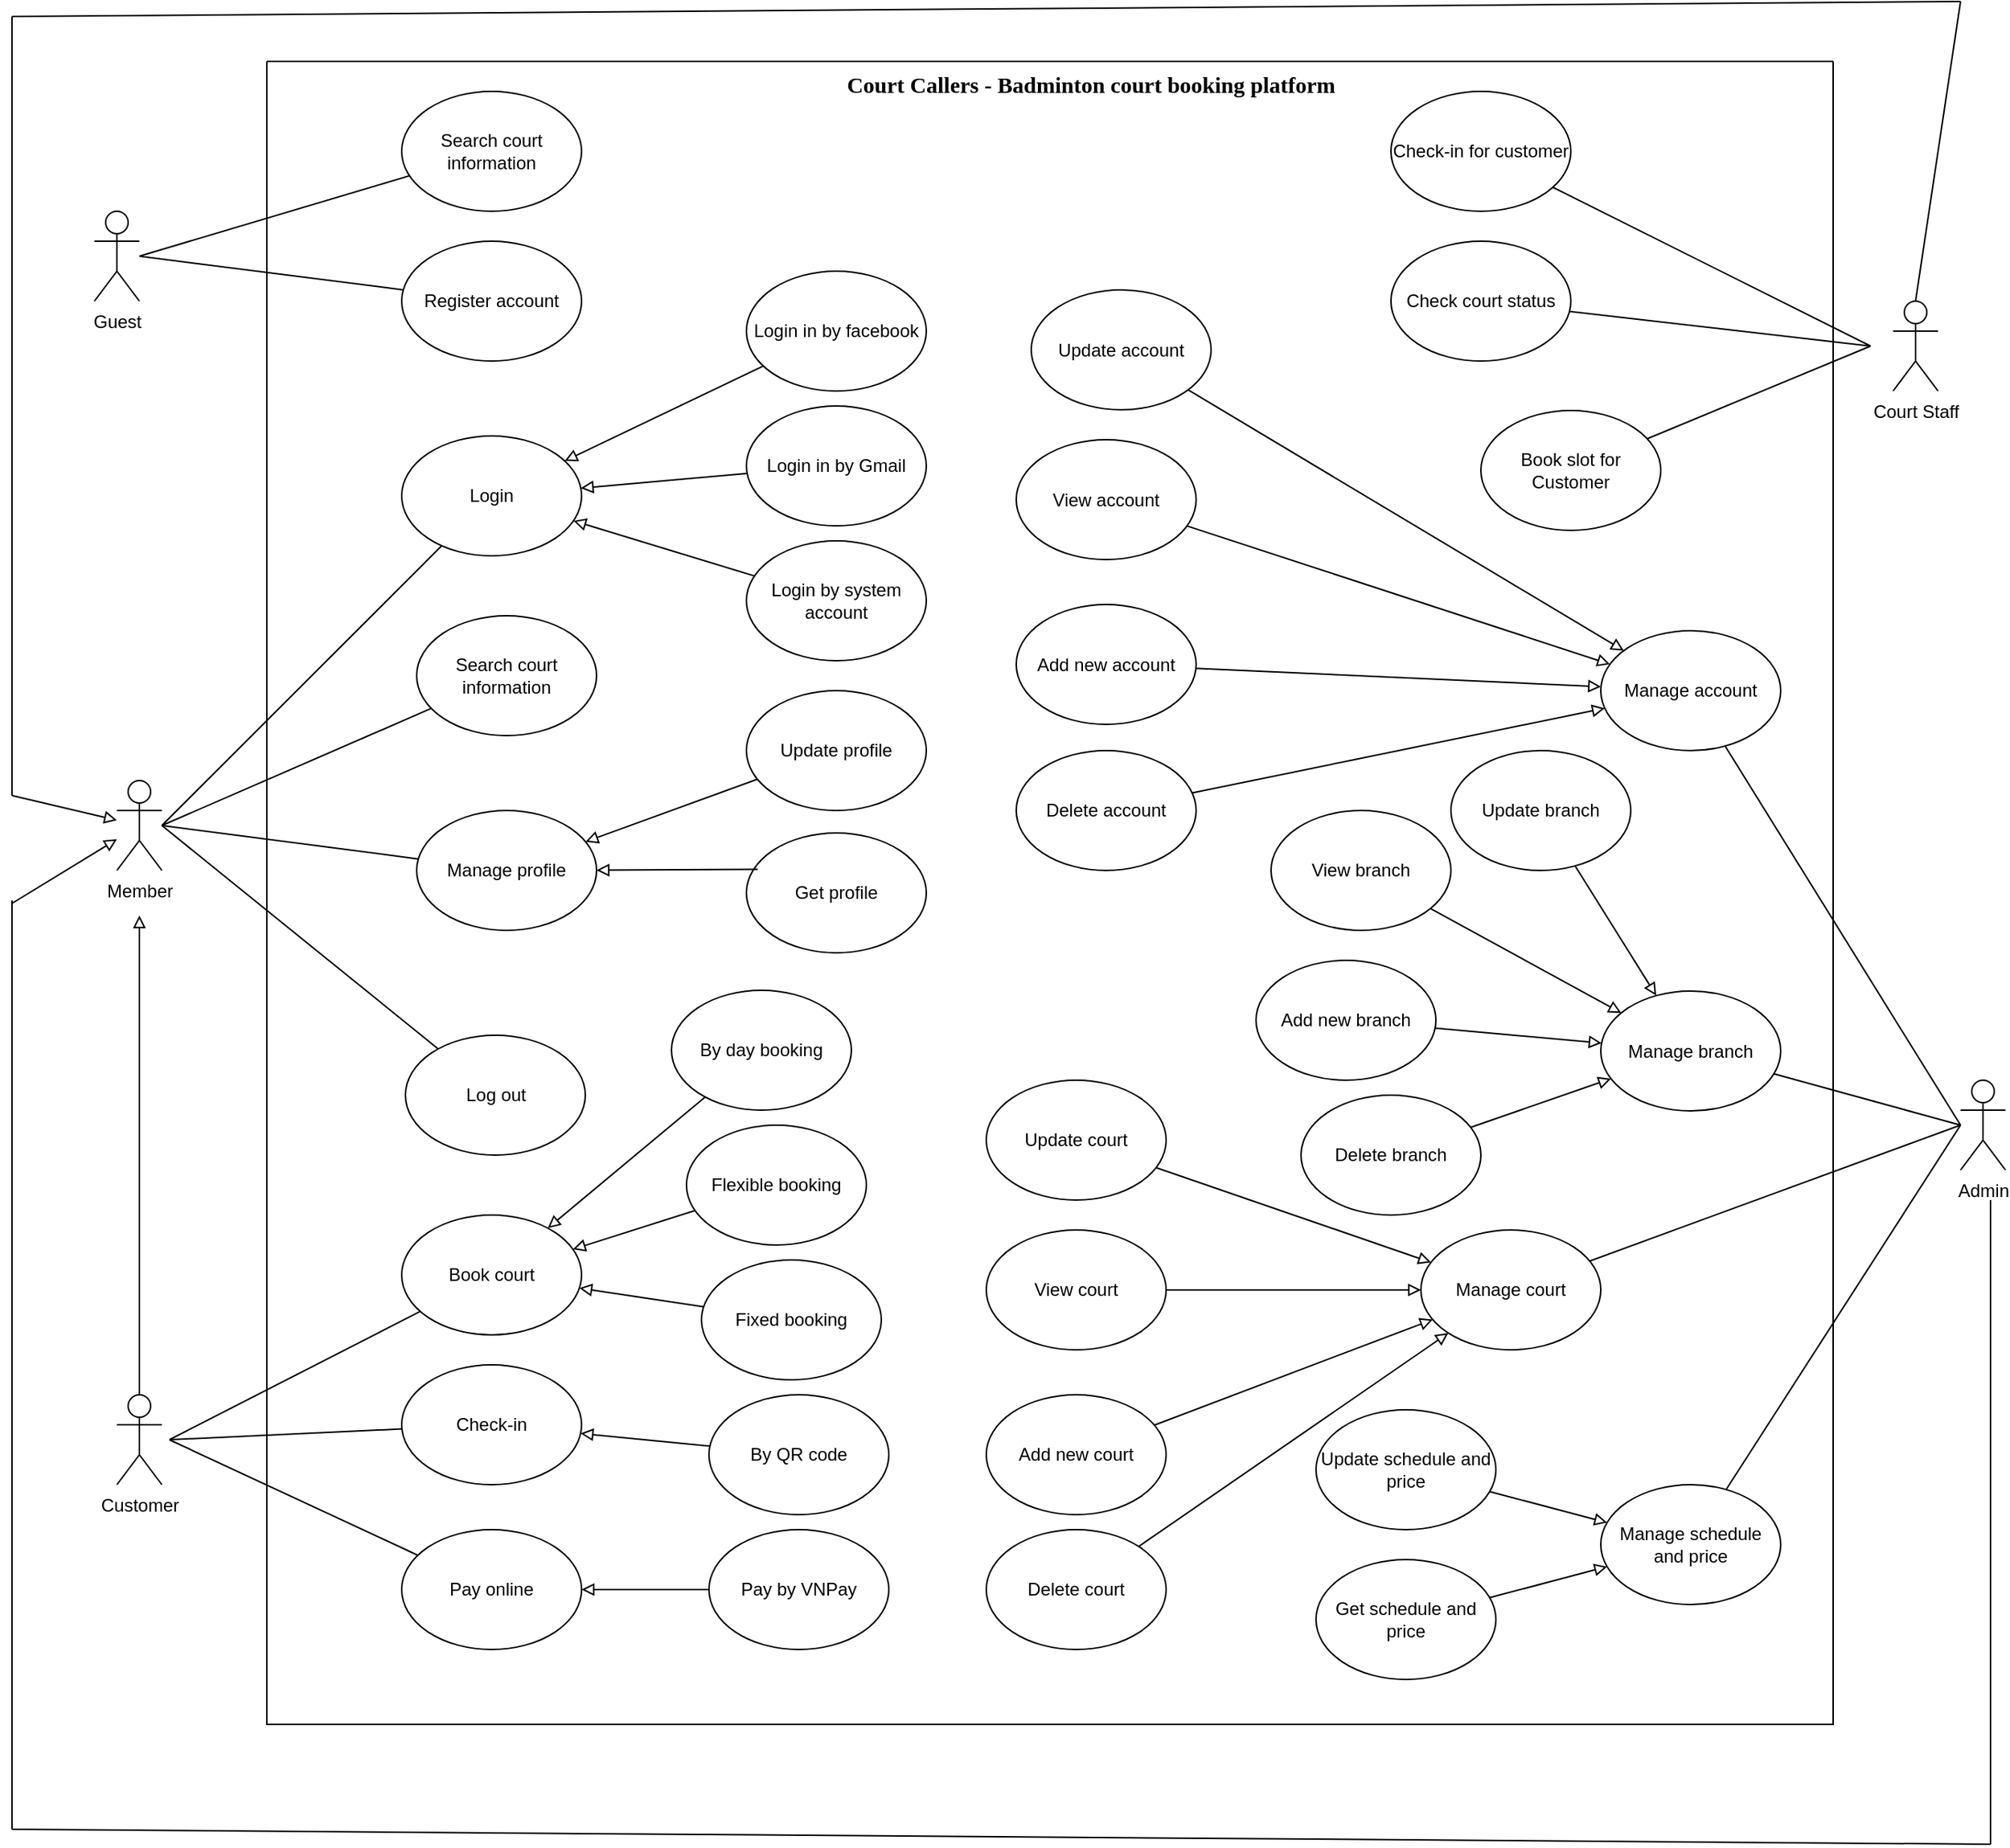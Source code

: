 <mxfile version="24.1.0" type="device">
  <diagram name="Page-1" id="IDf3nve9uaSf9qPTNXKd">
    <mxGraphModel dx="1434" dy="844" grid="1" gridSize="10" guides="1" tooltips="1" connect="1" arrows="1" fold="1" page="1" pageScale="1" pageWidth="850" pageHeight="1100" math="0" shadow="0">
      <root>
        <mxCell id="0" />
        <mxCell id="1" parent="0" />
        <mxCell id="Hus5AxV9G4xzoiahmBk7-5" value="" style="swimlane;startSize=0;" parent="1" vertex="1">
          <mxGeometry x="190" y="60" width="1045" height="1110" as="geometry">
            <mxRectangle x="190" y="60" width="50" height="40" as="alternateBounds" />
          </mxGeometry>
        </mxCell>
        <mxCell id="Hus5AxV9G4xzoiahmBk7-7" value="&lt;div&gt;&lt;span style=&quot;background-color: rgb(255, 255, 255);&quot;&gt;&lt;font face=&quot;Times New Roman&quot;&gt;&lt;span style=&quot;font-size: 15px; white-space-collapse: preserve;&quot;&gt;&lt;b&gt;Court Callers - Badminton court booking platform&lt;/b&gt;&lt;/span&gt;&lt;/font&gt;&lt;br&gt;&lt;/span&gt;&lt;/div&gt;" style="text;html=1;align=center;verticalAlign=middle;whiteSpace=wrap;rounded=0;" parent="Hus5AxV9G4xzoiahmBk7-5" vertex="1">
          <mxGeometry x="370" y="-20" width="360" height="70" as="geometry" />
        </mxCell>
        <mxCell id="Hus5AxV9G4xzoiahmBk7-26" value="Book court" style="ellipse;whiteSpace=wrap;html=1;" parent="Hus5AxV9G4xzoiahmBk7-5" vertex="1">
          <mxGeometry x="90" y="770" width="120" height="80" as="geometry" />
        </mxCell>
        <mxCell id="Hus5AxV9G4xzoiahmBk7-27" value="Check-in" style="ellipse;whiteSpace=wrap;html=1;" parent="Hus5AxV9G4xzoiahmBk7-5" vertex="1">
          <mxGeometry x="90" y="870" width="120" height="80" as="geometry" />
        </mxCell>
        <mxCell id="Hus5AxV9G4xzoiahmBk7-28" value="Pay online" style="ellipse;whiteSpace=wrap;html=1;" parent="Hus5AxV9G4xzoiahmBk7-5" vertex="1">
          <mxGeometry x="90" y="980" width="120" height="80" as="geometry" />
        </mxCell>
        <mxCell id="Hus5AxV9G4xzoiahmBk7-40" value="" style="endArrow=none;html=1;rounded=0;" parent="Hus5AxV9G4xzoiahmBk7-5" target="Hus5AxV9G4xzoiahmBk7-26" edge="1">
          <mxGeometry width="50" height="50" relative="1" as="geometry">
            <mxPoint x="-65" y="920" as="sourcePoint" />
            <mxPoint x="-15" y="870" as="targetPoint" />
          </mxGeometry>
        </mxCell>
        <mxCell id="Hus5AxV9G4xzoiahmBk7-41" value="" style="endArrow=none;html=1;rounded=0;" parent="Hus5AxV9G4xzoiahmBk7-5" target="Hus5AxV9G4xzoiahmBk7-27" edge="1">
          <mxGeometry width="50" height="50" relative="1" as="geometry">
            <mxPoint x="-65" y="920" as="sourcePoint" />
            <mxPoint x="-15" y="870" as="targetPoint" />
          </mxGeometry>
        </mxCell>
        <mxCell id="Hus5AxV9G4xzoiahmBk7-42" value="" style="endArrow=none;html=1;rounded=0;" parent="Hus5AxV9G4xzoiahmBk7-5" target="Hus5AxV9G4xzoiahmBk7-28" edge="1">
          <mxGeometry width="50" height="50" relative="1" as="geometry">
            <mxPoint x="-65" y="920" as="sourcePoint" />
            <mxPoint x="-15" y="870" as="targetPoint" />
          </mxGeometry>
        </mxCell>
        <mxCell id="Hus5AxV9G4xzoiahmBk7-24" value="Search court information" style="ellipse;whiteSpace=wrap;html=1;" parent="Hus5AxV9G4xzoiahmBk7-5" vertex="1">
          <mxGeometry x="90" y="20" width="120" height="80" as="geometry" />
        </mxCell>
        <mxCell id="Hus5AxV9G4xzoiahmBk7-25" value="Register account" style="ellipse;whiteSpace=wrap;html=1;" parent="Hus5AxV9G4xzoiahmBk7-5" vertex="1">
          <mxGeometry x="90" y="120" width="120" height="80" as="geometry" />
        </mxCell>
        <mxCell id="Hus5AxV9G4xzoiahmBk7-8" value="Guest" style="shape=umlActor;verticalLabelPosition=bottom;verticalAlign=top;html=1;outlineConnect=0;" parent="Hus5AxV9G4xzoiahmBk7-5" vertex="1">
          <mxGeometry x="-115" y="100" width="30" height="60" as="geometry" />
        </mxCell>
        <mxCell id="Hus5AxV9G4xzoiahmBk7-38" value="" style="endArrow=none;html=1;rounded=0;" parent="Hus5AxV9G4xzoiahmBk7-5" target="Hus5AxV9G4xzoiahmBk7-24" edge="1">
          <mxGeometry width="50" height="50" relative="1" as="geometry">
            <mxPoint x="-85" y="130" as="sourcePoint" />
            <mxPoint x="-35" y="80" as="targetPoint" />
          </mxGeometry>
        </mxCell>
        <mxCell id="Hus5AxV9G4xzoiahmBk7-39" value="" style="endArrow=none;html=1;rounded=0;" parent="Hus5AxV9G4xzoiahmBk7-5" target="Hus5AxV9G4xzoiahmBk7-25" edge="1">
          <mxGeometry width="50" height="50" relative="1" as="geometry">
            <mxPoint x="-85" y="130" as="sourcePoint" />
            <mxPoint x="-35" y="80" as="targetPoint" />
          </mxGeometry>
        </mxCell>
        <mxCell id="Hus5AxV9G4xzoiahmBk7-33" value="&lt;div style=&quot;text-align: start;&quot;&gt;Manage account&lt;/div&gt;" style="ellipse;whiteSpace=wrap;html=1;" parent="Hus5AxV9G4xzoiahmBk7-5" vertex="1">
          <mxGeometry x="890" y="380" width="120" height="80" as="geometry" />
        </mxCell>
        <mxCell id="Hus5AxV9G4xzoiahmBk7-34" value="Manage court" style="ellipse;whiteSpace=wrap;html=1;" parent="Hus5AxV9G4xzoiahmBk7-5" vertex="1">
          <mxGeometry x="770" y="780" width="120" height="80" as="geometry" />
        </mxCell>
        <mxCell id="Hus5AxV9G4xzoiahmBk7-35" value="Manage schedule and price" style="ellipse;whiteSpace=wrap;html=1;" parent="Hus5AxV9G4xzoiahmBk7-5" vertex="1">
          <mxGeometry x="890" y="950" width="120" height="80" as="geometry" />
        </mxCell>
        <mxCell id="Hus5AxV9G4xzoiahmBk7-18" value="Admin&lt;div&gt;&lt;br&gt;&lt;/div&gt;" style="shape=umlActor;verticalLabelPosition=bottom;verticalAlign=top;html=1;outlineConnect=0;" parent="Hus5AxV9G4xzoiahmBk7-5" vertex="1">
          <mxGeometry x="1130" y="680" width="30" height="60" as="geometry" />
        </mxCell>
        <mxCell id="Hus5AxV9G4xzoiahmBk7-46" value="" style="endArrow=none;html=1;rounded=0;" parent="Hus5AxV9G4xzoiahmBk7-5" target="Hus5AxV9G4xzoiahmBk7-33" edge="1">
          <mxGeometry width="50" height="50" relative="1" as="geometry">
            <mxPoint x="1130" y="710" as="sourcePoint" />
            <mxPoint x="1180" y="660" as="targetPoint" />
          </mxGeometry>
        </mxCell>
        <mxCell id="Hus5AxV9G4xzoiahmBk7-47" value="" style="endArrow=none;html=1;rounded=0;" parent="Hus5AxV9G4xzoiahmBk7-5" target="Hus5AxV9G4xzoiahmBk7-34" edge="1">
          <mxGeometry width="50" height="50" relative="1" as="geometry">
            <mxPoint x="1130" y="710" as="sourcePoint" />
            <mxPoint x="1180" y="660" as="targetPoint" />
          </mxGeometry>
        </mxCell>
        <mxCell id="Hus5AxV9G4xzoiahmBk7-49" value="" style="endArrow=none;html=1;rounded=0;" parent="Hus5AxV9G4xzoiahmBk7-5" source="Hus5AxV9G4xzoiahmBk7-35" edge="1">
          <mxGeometry width="50" height="50" relative="1" as="geometry">
            <mxPoint x="1080" y="760" as="sourcePoint" />
            <mxPoint x="1130" y="710" as="targetPoint" />
          </mxGeometry>
        </mxCell>
        <mxCell id="Hus5AxV9G4xzoiahmBk7-67" value="Login in by Gmail" style="ellipse;whiteSpace=wrap;html=1;" parent="Hus5AxV9G4xzoiahmBk7-5" vertex="1">
          <mxGeometry x="320" y="230" width="120" height="80" as="geometry" />
        </mxCell>
        <mxCell id="Hus5AxV9G4xzoiahmBk7-56" value="Login" style="ellipse;whiteSpace=wrap;html=1;" parent="Hus5AxV9G4xzoiahmBk7-5" vertex="1">
          <mxGeometry x="90" y="250" width="120" height="80" as="geometry" />
        </mxCell>
        <mxCell id="Hus5AxV9G4xzoiahmBk7-58" value="Log out" style="ellipse;whiteSpace=wrap;html=1;" parent="Hus5AxV9G4xzoiahmBk7-5" vertex="1">
          <mxGeometry x="92.5" y="650" width="120" height="80" as="geometry" />
        </mxCell>
        <mxCell id="Hus5AxV9G4xzoiahmBk7-59" value="Manage profile" style="ellipse;whiteSpace=wrap;html=1;" parent="Hus5AxV9G4xzoiahmBk7-5" vertex="1">
          <mxGeometry x="100" y="500" width="120" height="80" as="geometry" />
        </mxCell>
        <mxCell id="Hus5AxV9G4xzoiahmBk7-63" value="Update profile" style="ellipse;whiteSpace=wrap;html=1;" parent="Hus5AxV9G4xzoiahmBk7-5" vertex="1">
          <mxGeometry x="320" y="420" width="120" height="80" as="geometry" />
        </mxCell>
        <mxCell id="Hus5AxV9G4xzoiahmBk7-64" value="Get profile" style="ellipse;whiteSpace=wrap;html=1;" parent="Hus5AxV9G4xzoiahmBk7-5" vertex="1">
          <mxGeometry x="320" y="515" width="120" height="80" as="geometry" />
        </mxCell>
        <mxCell id="Hus5AxV9G4xzoiahmBk7-65" value="" style="endArrow=block;html=1;rounded=0;endFill=0;" parent="Hus5AxV9G4xzoiahmBk7-5" source="Hus5AxV9G4xzoiahmBk7-63" target="Hus5AxV9G4xzoiahmBk7-59" edge="1">
          <mxGeometry width="50" height="50" relative="1" as="geometry">
            <mxPoint x="280" y="640" as="sourcePoint" />
            <mxPoint x="330" y="590" as="targetPoint" />
          </mxGeometry>
        </mxCell>
        <mxCell id="Hus5AxV9G4xzoiahmBk7-66" value="" style="endArrow=block;html=1;rounded=0;endFill=0;exitX=0.063;exitY=0.303;exitDx=0;exitDy=0;exitPerimeter=0;" parent="Hus5AxV9G4xzoiahmBk7-5" source="Hus5AxV9G4xzoiahmBk7-64" target="Hus5AxV9G4xzoiahmBk7-59" edge="1">
          <mxGeometry width="50" height="50" relative="1" as="geometry">
            <mxPoint x="275" y="475" as="sourcePoint" />
            <mxPoint x="205" y="495" as="targetPoint" />
          </mxGeometry>
        </mxCell>
        <mxCell id="Hus5AxV9G4xzoiahmBk7-55" value="Member" style="shape=umlActor;verticalLabelPosition=bottom;verticalAlign=top;html=1;outlineConnect=0;" parent="Hus5AxV9G4xzoiahmBk7-5" vertex="1">
          <mxGeometry x="-100" y="480" width="30" height="60" as="geometry" />
        </mxCell>
        <mxCell id="Hus5AxV9G4xzoiahmBk7-60" value="" style="endArrow=none;html=1;rounded=0;" parent="Hus5AxV9G4xzoiahmBk7-5" target="Hus5AxV9G4xzoiahmBk7-56" edge="1">
          <mxGeometry width="50" height="50" relative="1" as="geometry">
            <mxPoint x="-70" y="510" as="sourcePoint" />
            <mxPoint x="-20" y="460" as="targetPoint" />
          </mxGeometry>
        </mxCell>
        <mxCell id="Hus5AxV9G4xzoiahmBk7-61" value="" style="endArrow=none;html=1;rounded=0;" parent="Hus5AxV9G4xzoiahmBk7-5" target="Hus5AxV9G4xzoiahmBk7-58" edge="1">
          <mxGeometry width="50" height="50" relative="1" as="geometry">
            <mxPoint x="-70" y="510" as="sourcePoint" />
            <mxPoint x="-20" y="460" as="targetPoint" />
          </mxGeometry>
        </mxCell>
        <mxCell id="Hus5AxV9G4xzoiahmBk7-62" value="" style="endArrow=none;html=1;rounded=0;" parent="Hus5AxV9G4xzoiahmBk7-5" target="Hus5AxV9G4xzoiahmBk7-59" edge="1">
          <mxGeometry width="50" height="50" relative="1" as="geometry">
            <mxPoint x="-70" y="510" as="sourcePoint" />
            <mxPoint x="-20" y="460" as="targetPoint" />
          </mxGeometry>
        </mxCell>
        <mxCell id="Hus5AxV9G4xzoiahmBk7-68" value="Login by system account" style="ellipse;whiteSpace=wrap;html=1;" parent="Hus5AxV9G4xzoiahmBk7-5" vertex="1">
          <mxGeometry x="320" y="320" width="120" height="80" as="geometry" />
        </mxCell>
        <mxCell id="Hus5AxV9G4xzoiahmBk7-69" value="Login in by facebook" style="ellipse;whiteSpace=wrap;html=1;" parent="Hus5AxV9G4xzoiahmBk7-5" vertex="1">
          <mxGeometry x="320" y="140" width="120" height="80" as="geometry" />
        </mxCell>
        <mxCell id="Hus5AxV9G4xzoiahmBk7-70" value="" style="endArrow=block;html=1;rounded=0;endFill=0;" parent="Hus5AxV9G4xzoiahmBk7-5" source="Hus5AxV9G4xzoiahmBk7-69" target="Hus5AxV9G4xzoiahmBk7-56" edge="1">
          <mxGeometry width="50" height="50" relative="1" as="geometry">
            <mxPoint x="306.524" y="213.571" as="sourcePoint" />
            <mxPoint x="205" y="495" as="targetPoint" />
          </mxGeometry>
        </mxCell>
        <mxCell id="Hus5AxV9G4xzoiahmBk7-71" value="" style="endArrow=block;html=1;rounded=0;endFill=0;" parent="Hus5AxV9G4xzoiahmBk7-5" source="Hus5AxV9G4xzoiahmBk7-67" target="Hus5AxV9G4xzoiahmBk7-56" edge="1">
          <mxGeometry width="50" height="50" relative="1" as="geometry">
            <mxPoint x="285" y="485" as="sourcePoint" />
            <mxPoint x="215" y="505" as="targetPoint" />
          </mxGeometry>
        </mxCell>
        <mxCell id="Hus5AxV9G4xzoiahmBk7-72" value="" style="endArrow=block;html=1;rounded=0;endFill=0;" parent="Hus5AxV9G4xzoiahmBk7-5" source="Hus5AxV9G4xzoiahmBk7-68" target="Hus5AxV9G4xzoiahmBk7-56" edge="1">
          <mxGeometry width="50" height="50" relative="1" as="geometry">
            <mxPoint x="295" y="495" as="sourcePoint" />
            <mxPoint x="225" y="515" as="targetPoint" />
          </mxGeometry>
        </mxCell>
        <mxCell id="Hus5AxV9G4xzoiahmBk7-75" value="Pay by VNPay" style="ellipse;whiteSpace=wrap;html=1;" parent="Hus5AxV9G4xzoiahmBk7-5" vertex="1">
          <mxGeometry x="295" y="980" width="120" height="80" as="geometry" />
        </mxCell>
        <mxCell id="Hus5AxV9G4xzoiahmBk7-77" value="" style="endArrow=block;html=1;rounded=0;endFill=0;" parent="Hus5AxV9G4xzoiahmBk7-5" source="Hus5AxV9G4xzoiahmBk7-75" target="Hus5AxV9G4xzoiahmBk7-28" edge="1">
          <mxGeometry width="50" height="50" relative="1" as="geometry">
            <mxPoint x="258" y="559" as="sourcePoint" />
            <mxPoint x="195" y="532" as="targetPoint" />
          </mxGeometry>
        </mxCell>
        <mxCell id="Hus5AxV9G4xzoiahmBk7-89" value="Update schedule and price" style="ellipse;whiteSpace=wrap;html=1;" parent="Hus5AxV9G4xzoiahmBk7-5" vertex="1">
          <mxGeometry x="700" y="900" width="120" height="80" as="geometry" />
        </mxCell>
        <mxCell id="Hus5AxV9G4xzoiahmBk7-90" value="Get schedule and price" style="ellipse;whiteSpace=wrap;html=1;" parent="Hus5AxV9G4xzoiahmBk7-5" vertex="1">
          <mxGeometry x="700" y="1000" width="120" height="80" as="geometry" />
        </mxCell>
        <mxCell id="Hus5AxV9G4xzoiahmBk7-93" value="" style="endArrow=block;html=1;rounded=0;endFill=0;" parent="Hus5AxV9G4xzoiahmBk7-5" source="Hus5AxV9G4xzoiahmBk7-89" target="Hus5AxV9G4xzoiahmBk7-35" edge="1">
          <mxGeometry width="50" height="50" relative="1" as="geometry">
            <mxPoint x="310" y="986" as="sourcePoint" />
            <mxPoint x="215" y="1014" as="targetPoint" />
          </mxGeometry>
        </mxCell>
        <mxCell id="Hus5AxV9G4xzoiahmBk7-94" value="Update court" style="ellipse;whiteSpace=wrap;html=1;" parent="Hus5AxV9G4xzoiahmBk7-5" vertex="1">
          <mxGeometry x="480" y="680" width="120" height="80" as="geometry" />
        </mxCell>
        <mxCell id="Hus5AxV9G4xzoiahmBk7-95" value="View court" style="ellipse;whiteSpace=wrap;html=1;" parent="Hus5AxV9G4xzoiahmBk7-5" vertex="1">
          <mxGeometry x="480" y="780" width="120" height="80" as="geometry" />
        </mxCell>
        <mxCell id="Hus5AxV9G4xzoiahmBk7-96" value="" style="endArrow=block;html=1;rounded=0;endFill=0;" parent="Hus5AxV9G4xzoiahmBk7-5" source="Hus5AxV9G4xzoiahmBk7-94" target="Hus5AxV9G4xzoiahmBk7-34" edge="1">
          <mxGeometry width="50" height="50" relative="1" as="geometry">
            <mxPoint x="220" y="666" as="sourcePoint" />
            <mxPoint x="794" y="646" as="targetPoint" />
          </mxGeometry>
        </mxCell>
        <mxCell id="Hus5AxV9G4xzoiahmBk7-97" value="Add new court" style="ellipse;whiteSpace=wrap;html=1;" parent="Hus5AxV9G4xzoiahmBk7-5" vertex="1">
          <mxGeometry x="480" y="890" width="120" height="80" as="geometry" />
        </mxCell>
        <mxCell id="Hus5AxV9G4xzoiahmBk7-98" value="Delete court" style="ellipse;whiteSpace=wrap;html=1;" parent="Hus5AxV9G4xzoiahmBk7-5" vertex="1">
          <mxGeometry x="480" y="980" width="120" height="80" as="geometry" />
        </mxCell>
        <mxCell id="Hus5AxV9G4xzoiahmBk7-99" value="" style="endArrow=block;html=1;rounded=0;endFill=0;" parent="Hus5AxV9G4xzoiahmBk7-5" source="Hus5AxV9G4xzoiahmBk7-97" target="Hus5AxV9G4xzoiahmBk7-34" edge="1">
          <mxGeometry width="50" height="50" relative="1" as="geometry">
            <mxPoint x="110" y="856" as="sourcePoint" />
            <mxPoint x="684" y="836" as="targetPoint" />
          </mxGeometry>
        </mxCell>
        <mxCell id="Hus5AxV9G4xzoiahmBk7-100" value="" style="endArrow=block;html=1;rounded=0;endFill=0;" parent="Hus5AxV9G4xzoiahmBk7-5" source="Hus5AxV9G4xzoiahmBk7-95" target="Hus5AxV9G4xzoiahmBk7-34" edge="1">
          <mxGeometry width="50" height="50" relative="1" as="geometry">
            <mxPoint x="702" y="649" as="sourcePoint" />
            <mxPoint x="908" y="791" as="targetPoint" />
          </mxGeometry>
        </mxCell>
        <mxCell id="Hus5AxV9G4xzoiahmBk7-101" value="" style="endArrow=block;html=1;rounded=0;endFill=0;" parent="Hus5AxV9G4xzoiahmBk7-5" source="Hus5AxV9G4xzoiahmBk7-98" target="Hus5AxV9G4xzoiahmBk7-34" edge="1">
          <mxGeometry width="50" height="50" relative="1" as="geometry">
            <mxPoint x="712" y="659" as="sourcePoint" />
            <mxPoint x="918" y="801" as="targetPoint" />
          </mxGeometry>
        </mxCell>
        <mxCell id="Hus5AxV9G4xzoiahmBk7-102" value="Update account" style="ellipse;whiteSpace=wrap;html=1;" parent="Hus5AxV9G4xzoiahmBk7-5" vertex="1">
          <mxGeometry x="510" y="152.5" width="120" height="80" as="geometry" />
        </mxCell>
        <mxCell id="Hus5AxV9G4xzoiahmBk7-103" value="View account" style="ellipse;whiteSpace=wrap;html=1;" parent="Hus5AxV9G4xzoiahmBk7-5" vertex="1">
          <mxGeometry x="500" y="252.5" width="120" height="80" as="geometry" />
        </mxCell>
        <mxCell id="Hus5AxV9G4xzoiahmBk7-104" value="" style="endArrow=block;html=1;rounded=0;endFill=0;" parent="Hus5AxV9G4xzoiahmBk7-5" source="Hus5AxV9G4xzoiahmBk7-102" target="Hus5AxV9G4xzoiahmBk7-33" edge="1">
          <mxGeometry width="50" height="50" relative="1" as="geometry">
            <mxPoint x="240" y="268.5" as="sourcePoint" />
            <mxPoint x="835" y="346.5" as="targetPoint" />
          </mxGeometry>
        </mxCell>
        <mxCell id="Hus5AxV9G4xzoiahmBk7-105" value="Add new account" style="ellipse;whiteSpace=wrap;html=1;" parent="Hus5AxV9G4xzoiahmBk7-5" vertex="1">
          <mxGeometry x="500" y="362.5" width="120" height="80" as="geometry" />
        </mxCell>
        <mxCell id="Hus5AxV9G4xzoiahmBk7-106" value="Delete account" style="ellipse;whiteSpace=wrap;html=1;" parent="Hus5AxV9G4xzoiahmBk7-5" vertex="1">
          <mxGeometry x="500" y="460" width="120" height="80" as="geometry" />
        </mxCell>
        <mxCell id="Hus5AxV9G4xzoiahmBk7-107" value="" style="endArrow=block;html=1;rounded=0;endFill=0;" parent="Hus5AxV9G4xzoiahmBk7-5" source="Hus5AxV9G4xzoiahmBk7-105" target="Hus5AxV9G4xzoiahmBk7-33" edge="1">
          <mxGeometry width="50" height="50" relative="1" as="geometry">
            <mxPoint x="130" y="458.5" as="sourcePoint" />
            <mxPoint x="821" y="377.5" as="targetPoint" />
          </mxGeometry>
        </mxCell>
        <mxCell id="Hus5AxV9G4xzoiahmBk7-108" value="" style="endArrow=block;html=1;rounded=0;endFill=0;" parent="Hus5AxV9G4xzoiahmBk7-5" source="Hus5AxV9G4xzoiahmBk7-103" target="Hus5AxV9G4xzoiahmBk7-33" edge="1">
          <mxGeometry width="50" height="50" relative="1" as="geometry">
            <mxPoint x="722" y="251.5" as="sourcePoint" />
            <mxPoint x="824" y="358.5" as="targetPoint" />
          </mxGeometry>
        </mxCell>
        <mxCell id="Hus5AxV9G4xzoiahmBk7-109" value="" style="endArrow=block;html=1;rounded=0;endFill=0;" parent="Hus5AxV9G4xzoiahmBk7-5" source="Hus5AxV9G4xzoiahmBk7-106" target="Hus5AxV9G4xzoiahmBk7-33" edge="1">
          <mxGeometry width="50" height="50" relative="1" as="geometry">
            <mxPoint x="732" y="261.5" as="sourcePoint" />
            <mxPoint x="828" y="392.5" as="targetPoint" />
          </mxGeometry>
        </mxCell>
        <mxCell id="Hus5AxV9G4xzoiahmBk7-110" value="" style="endArrow=block;html=1;rounded=0;endFill=0;" parent="Hus5AxV9G4xzoiahmBk7-5" source="Hus5AxV9G4xzoiahmBk7-90" target="Hus5AxV9G4xzoiahmBk7-35" edge="1">
          <mxGeometry width="50" height="50" relative="1" as="geometry">
            <mxPoint x="806" y="954" as="sourcePoint" />
            <mxPoint x="894" y="976" as="targetPoint" />
          </mxGeometry>
        </mxCell>
        <mxCell id="Hus5AxV9G4xzoiahmBk7-30" value="Check-in for customer" style="ellipse;whiteSpace=wrap;html=1;" parent="Hus5AxV9G4xzoiahmBk7-5" vertex="1">
          <mxGeometry x="750" y="20" width="120" height="80" as="geometry" />
        </mxCell>
        <mxCell id="Hus5AxV9G4xzoiahmBk7-31" value="Check court status" style="ellipse;whiteSpace=wrap;html=1;" parent="Hus5AxV9G4xzoiahmBk7-5" vertex="1">
          <mxGeometry x="750" y="120" width="120" height="80" as="geometry" />
        </mxCell>
        <mxCell id="Hus5AxV9G4xzoiahmBk7-43" value="" style="endArrow=none;html=1;rounded=0;" parent="Hus5AxV9G4xzoiahmBk7-5" target="Hus5AxV9G4xzoiahmBk7-30" edge="1">
          <mxGeometry width="50" height="50" relative="1" as="geometry">
            <mxPoint x="1070" y="190" as="sourcePoint" />
            <mxPoint x="1120" y="140" as="targetPoint" />
          </mxGeometry>
        </mxCell>
        <mxCell id="Hus5AxV9G4xzoiahmBk7-44" value="" style="endArrow=none;html=1;rounded=0;" parent="Hus5AxV9G4xzoiahmBk7-5" target="Hus5AxV9G4xzoiahmBk7-31" edge="1">
          <mxGeometry width="50" height="50" relative="1" as="geometry">
            <mxPoint x="1070" y="190" as="sourcePoint" />
            <mxPoint x="1120" y="140" as="targetPoint" />
          </mxGeometry>
        </mxCell>
        <mxCell id="Tu4VQiL8ooOl8Ao3RDO4-2" value="By day booking" style="ellipse;whiteSpace=wrap;html=1;" parent="Hus5AxV9G4xzoiahmBk7-5" vertex="1">
          <mxGeometry x="270" y="620" width="120" height="80" as="geometry" />
        </mxCell>
        <mxCell id="Tu4VQiL8ooOl8Ao3RDO4-3" value="Flexible booking" style="ellipse;whiteSpace=wrap;html=1;" parent="Hus5AxV9G4xzoiahmBk7-5" vertex="1">
          <mxGeometry x="280" y="710" width="120" height="80" as="geometry" />
        </mxCell>
        <mxCell id="Tu4VQiL8ooOl8Ao3RDO4-4" value="Fixed&lt;span style=&quot;background-color: initial;&quot;&gt;&amp;nbsp;booking&lt;/span&gt;" style="ellipse;whiteSpace=wrap;html=1;" parent="Hus5AxV9G4xzoiahmBk7-5" vertex="1">
          <mxGeometry x="290" y="800" width="120" height="80" as="geometry" />
        </mxCell>
        <mxCell id="Tu4VQiL8ooOl8Ao3RDO4-5" value="" style="endArrow=block;html=1;rounded=0;endFill=0;" parent="Hus5AxV9G4xzoiahmBk7-5" source="Tu4VQiL8ooOl8Ao3RDO4-2" target="Hus5AxV9G4xzoiahmBk7-26" edge="1">
          <mxGeometry width="50" height="50" relative="1" as="geometry">
            <mxPoint x="305" y="1030" as="sourcePoint" />
            <mxPoint x="220" y="1030" as="targetPoint" />
          </mxGeometry>
        </mxCell>
        <mxCell id="Tu4VQiL8ooOl8Ao3RDO4-6" value="" style="endArrow=block;html=1;rounded=0;endFill=0;" parent="Hus5AxV9G4xzoiahmBk7-5" source="Tu4VQiL8ooOl8Ao3RDO4-3" target="Hus5AxV9G4xzoiahmBk7-26" edge="1">
          <mxGeometry width="50" height="50" relative="1" as="geometry">
            <mxPoint x="305" y="1030" as="sourcePoint" />
            <mxPoint x="220" y="1030" as="targetPoint" />
          </mxGeometry>
        </mxCell>
        <mxCell id="Tu4VQiL8ooOl8Ao3RDO4-7" value="" style="endArrow=block;html=1;rounded=0;endFill=0;" parent="Hus5AxV9G4xzoiahmBk7-5" source="Tu4VQiL8ooOl8Ao3RDO4-4" target="Hus5AxV9G4xzoiahmBk7-26" edge="1">
          <mxGeometry width="50" height="50" relative="1" as="geometry">
            <mxPoint x="315" y="1040" as="sourcePoint" />
            <mxPoint x="203" y="891" as="targetPoint" />
          </mxGeometry>
        </mxCell>
        <mxCell id="Tu4VQiL8ooOl8Ao3RDO4-8" value="By QR code" style="ellipse;whiteSpace=wrap;html=1;" parent="Hus5AxV9G4xzoiahmBk7-5" vertex="1">
          <mxGeometry x="295" y="890" width="120" height="80" as="geometry" />
        </mxCell>
        <mxCell id="Tu4VQiL8ooOl8Ao3RDO4-9" value="" style="endArrow=block;html=1;rounded=0;endFill=0;" parent="Hus5AxV9G4xzoiahmBk7-5" source="Tu4VQiL8ooOl8Ao3RDO4-8" target="Hus5AxV9G4xzoiahmBk7-27" edge="1">
          <mxGeometry width="50" height="50" relative="1" as="geometry">
            <mxPoint x="305" y="1030" as="sourcePoint" />
            <mxPoint x="220" y="1030" as="targetPoint" />
          </mxGeometry>
        </mxCell>
        <mxCell id="Tu4VQiL8ooOl8Ao3RDO4-10" value="Search court information" style="ellipse;whiteSpace=wrap;html=1;" parent="Hus5AxV9G4xzoiahmBk7-5" vertex="1">
          <mxGeometry x="100" y="370" width="120" height="80" as="geometry" />
        </mxCell>
        <mxCell id="Tu4VQiL8ooOl8Ao3RDO4-14" value="Manage branch" style="ellipse;whiteSpace=wrap;html=1;" parent="Hus5AxV9G4xzoiahmBk7-5" vertex="1">
          <mxGeometry x="890" y="620.5" width="120" height="80" as="geometry" />
        </mxCell>
        <mxCell id="Tu4VQiL8ooOl8Ao3RDO4-15" value="Update branch" style="ellipse;whiteSpace=wrap;html=1;" parent="Hus5AxV9G4xzoiahmBk7-5" vertex="1">
          <mxGeometry x="790" y="460" width="120" height="80" as="geometry" />
        </mxCell>
        <mxCell id="Tu4VQiL8ooOl8Ao3RDO4-16" value="View branch" style="ellipse;whiteSpace=wrap;html=1;" parent="Hus5AxV9G4xzoiahmBk7-5" vertex="1">
          <mxGeometry x="670" y="500" width="120" height="80" as="geometry" />
        </mxCell>
        <mxCell id="Tu4VQiL8ooOl8Ao3RDO4-17" value="" style="endArrow=block;html=1;rounded=0;endFill=0;" parent="Hus5AxV9G4xzoiahmBk7-5" source="Tu4VQiL8ooOl8Ao3RDO4-15" target="Tu4VQiL8ooOl8Ao3RDO4-14" edge="1">
          <mxGeometry width="50" height="50" relative="1" as="geometry">
            <mxPoint x="270" y="476.5" as="sourcePoint" />
            <mxPoint x="844" y="456.5" as="targetPoint" />
          </mxGeometry>
        </mxCell>
        <mxCell id="Tu4VQiL8ooOl8Ao3RDO4-18" value="Add new branch" style="ellipse;whiteSpace=wrap;html=1;" parent="Hus5AxV9G4xzoiahmBk7-5" vertex="1">
          <mxGeometry x="660" y="600" width="120" height="80" as="geometry" />
        </mxCell>
        <mxCell id="Tu4VQiL8ooOl8Ao3RDO4-19" value="" style="endArrow=block;html=1;rounded=0;endFill=0;" parent="Hus5AxV9G4xzoiahmBk7-5" source="Tu4VQiL8ooOl8Ao3RDO4-18" target="Tu4VQiL8ooOl8Ao3RDO4-14" edge="1">
          <mxGeometry width="50" height="50" relative="1" as="geometry">
            <mxPoint x="160" y="666.5" as="sourcePoint" />
            <mxPoint x="734" y="646.5" as="targetPoint" />
          </mxGeometry>
        </mxCell>
        <mxCell id="Tu4VQiL8ooOl8Ao3RDO4-20" value="" style="endArrow=block;html=1;rounded=0;endFill=0;" parent="Hus5AxV9G4xzoiahmBk7-5" source="Tu4VQiL8ooOl8Ao3RDO4-16" target="Tu4VQiL8ooOl8Ao3RDO4-14" edge="1">
          <mxGeometry width="50" height="50" relative="1" as="geometry">
            <mxPoint x="752" y="459.5" as="sourcePoint" />
            <mxPoint x="958" y="601.5" as="targetPoint" />
          </mxGeometry>
        </mxCell>
        <mxCell id="Tu4VQiL8ooOl8Ao3RDO4-21" value="" style="endArrow=block;html=1;rounded=0;endFill=0;" parent="Hus5AxV9G4xzoiahmBk7-5" source="Tu4VQiL8ooOl8Ao3RDO4-23" target="Tu4VQiL8ooOl8Ao3RDO4-14" edge="1">
          <mxGeometry width="50" height="50" relative="1" as="geometry">
            <mxPoint x="648" y="719.5" as="sourcePoint" />
            <mxPoint x="968" y="611.5" as="targetPoint" />
          </mxGeometry>
        </mxCell>
        <mxCell id="Tu4VQiL8ooOl8Ao3RDO4-23" value="Delete&lt;span style=&quot;background-color: initial;&quot;&gt;&amp;nbsp;branch&lt;/span&gt;" style="ellipse;whiteSpace=wrap;html=1;" parent="Hus5AxV9G4xzoiahmBk7-5" vertex="1">
          <mxGeometry x="690" y="690" width="120" height="80" as="geometry" />
        </mxCell>
        <mxCell id="Uq7G8Ht_ERrVTuBzQwPV-1" value="Book slot for Customer" style="ellipse;whiteSpace=wrap;html=1;" vertex="1" parent="Hus5AxV9G4xzoiahmBk7-5">
          <mxGeometry x="810" y="233" width="120" height="80" as="geometry" />
        </mxCell>
        <mxCell id="Hus5AxV9G4xzoiahmBk7-9" value="Customer" style="shape=umlActor;verticalLabelPosition=bottom;verticalAlign=top;html=1;outlineConnect=0;" parent="1" vertex="1">
          <mxGeometry x="90" y="950" width="30" height="60" as="geometry" />
        </mxCell>
        <mxCell id="Hus5AxV9G4xzoiahmBk7-80" value="" style="endArrow=block;html=1;rounded=0;endFill=0;" parent="1" source="Hus5AxV9G4xzoiahmBk7-9" edge="1">
          <mxGeometry width="50" height="50" relative="1" as="geometry">
            <mxPoint x="458" y="629" as="sourcePoint" />
            <mxPoint x="105" y="630" as="targetPoint" />
          </mxGeometry>
        </mxCell>
        <mxCell id="Hus5AxV9G4xzoiahmBk7-81" value="" style="endArrow=none;html=1;rounded=0;exitX=0.5;exitY=0;exitDx=0;exitDy=0;exitPerimeter=0;" parent="1" source="Hus5AxV9G4xzoiahmBk7-19" edge="1">
          <mxGeometry width="50" height="50" relative="1" as="geometry">
            <mxPoint x="1320" y="450" as="sourcePoint" />
            <mxPoint x="1320" y="20" as="targetPoint" />
          </mxGeometry>
        </mxCell>
        <mxCell id="Hus5AxV9G4xzoiahmBk7-82" value="" style="endArrow=none;html=1;rounded=0;" parent="1" edge="1">
          <mxGeometry width="50" height="50" relative="1" as="geometry">
            <mxPoint x="20" y="30" as="sourcePoint" />
            <mxPoint x="1320" y="20" as="targetPoint" />
          </mxGeometry>
        </mxCell>
        <mxCell id="Hus5AxV9G4xzoiahmBk7-83" value="" style="endArrow=none;html=1;rounded=0;" parent="1" edge="1">
          <mxGeometry width="50" height="50" relative="1" as="geometry">
            <mxPoint x="20" y="550" as="sourcePoint" />
            <mxPoint x="20" y="30" as="targetPoint" />
          </mxGeometry>
        </mxCell>
        <mxCell id="Hus5AxV9G4xzoiahmBk7-84" value="" style="endArrow=block;html=1;rounded=0;endFill=0;" parent="1" target="Hus5AxV9G4xzoiahmBk7-55" edge="1">
          <mxGeometry width="50" height="50" relative="1" as="geometry">
            <mxPoint x="20" y="550" as="sourcePoint" />
            <mxPoint x="405" y="612" as="targetPoint" />
          </mxGeometry>
        </mxCell>
        <mxCell id="Hus5AxV9G4xzoiahmBk7-85" value="" style="endArrow=none;html=1;rounded=0;" parent="1" edge="1">
          <mxGeometry width="50" height="50" relative="1" as="geometry">
            <mxPoint x="1340" y="1250" as="sourcePoint" />
            <mxPoint x="1340" y="820" as="targetPoint" />
          </mxGeometry>
        </mxCell>
        <mxCell id="Hus5AxV9G4xzoiahmBk7-86" value="" style="endArrow=none;html=1;rounded=0;" parent="1" edge="1">
          <mxGeometry width="50" height="50" relative="1" as="geometry">
            <mxPoint x="20" y="1240" as="sourcePoint" />
            <mxPoint x="1340" y="1250" as="targetPoint" />
          </mxGeometry>
        </mxCell>
        <mxCell id="Hus5AxV9G4xzoiahmBk7-87" value="" style="endArrow=none;html=1;rounded=0;" parent="1" edge="1">
          <mxGeometry width="50" height="50" relative="1" as="geometry">
            <mxPoint x="20" y="1240" as="sourcePoint" />
            <mxPoint x="20" y="620" as="targetPoint" />
          </mxGeometry>
        </mxCell>
        <mxCell id="Hus5AxV9G4xzoiahmBk7-88" value="" style="endArrow=block;html=1;rounded=0;endFill=0;" parent="1" target="Hus5AxV9G4xzoiahmBk7-55" edge="1">
          <mxGeometry width="50" height="50" relative="1" as="geometry">
            <mxPoint x="20" y="622" as="sourcePoint" />
            <mxPoint x="415" y="622" as="targetPoint" />
          </mxGeometry>
        </mxCell>
        <mxCell id="Hus5AxV9G4xzoiahmBk7-19" value="Court Staff" style="shape=umlActor;verticalLabelPosition=bottom;verticalAlign=top;html=1;outlineConnect=0;" parent="1" vertex="1">
          <mxGeometry x="1275" y="220" width="30" height="60" as="geometry" />
        </mxCell>
        <mxCell id="Tu4VQiL8ooOl8Ao3RDO4-13" value="" style="endArrow=none;html=1;rounded=0;" parent="1" target="Tu4VQiL8ooOl8Ao3RDO4-10" edge="1">
          <mxGeometry width="50" height="50" relative="1" as="geometry">
            <mxPoint x="120" y="570" as="sourcePoint" />
            <mxPoint x="291" y="222" as="targetPoint" />
          </mxGeometry>
        </mxCell>
        <mxCell id="Tu4VQiL8ooOl8Ao3RDO4-22" value="" style="endArrow=none;html=1;rounded=0;" parent="1" target="Tu4VQiL8ooOl8Ao3RDO4-14" edge="1">
          <mxGeometry width="50" height="50" relative="1" as="geometry">
            <mxPoint x="1320" y="770" as="sourcePoint" />
            <mxPoint x="1083" y="871" as="targetPoint" />
          </mxGeometry>
        </mxCell>
        <mxCell id="Uq7G8Ht_ERrVTuBzQwPV-2" value="" style="endArrow=none;html=1;rounded=0;" edge="1" parent="1" target="Uq7G8Ht_ERrVTuBzQwPV-1">
          <mxGeometry width="50" height="50" relative="1" as="geometry">
            <mxPoint x="1260" y="250" as="sourcePoint" />
            <mxPoint x="1069" y="237" as="targetPoint" />
          </mxGeometry>
        </mxCell>
      </root>
    </mxGraphModel>
  </diagram>
</mxfile>
